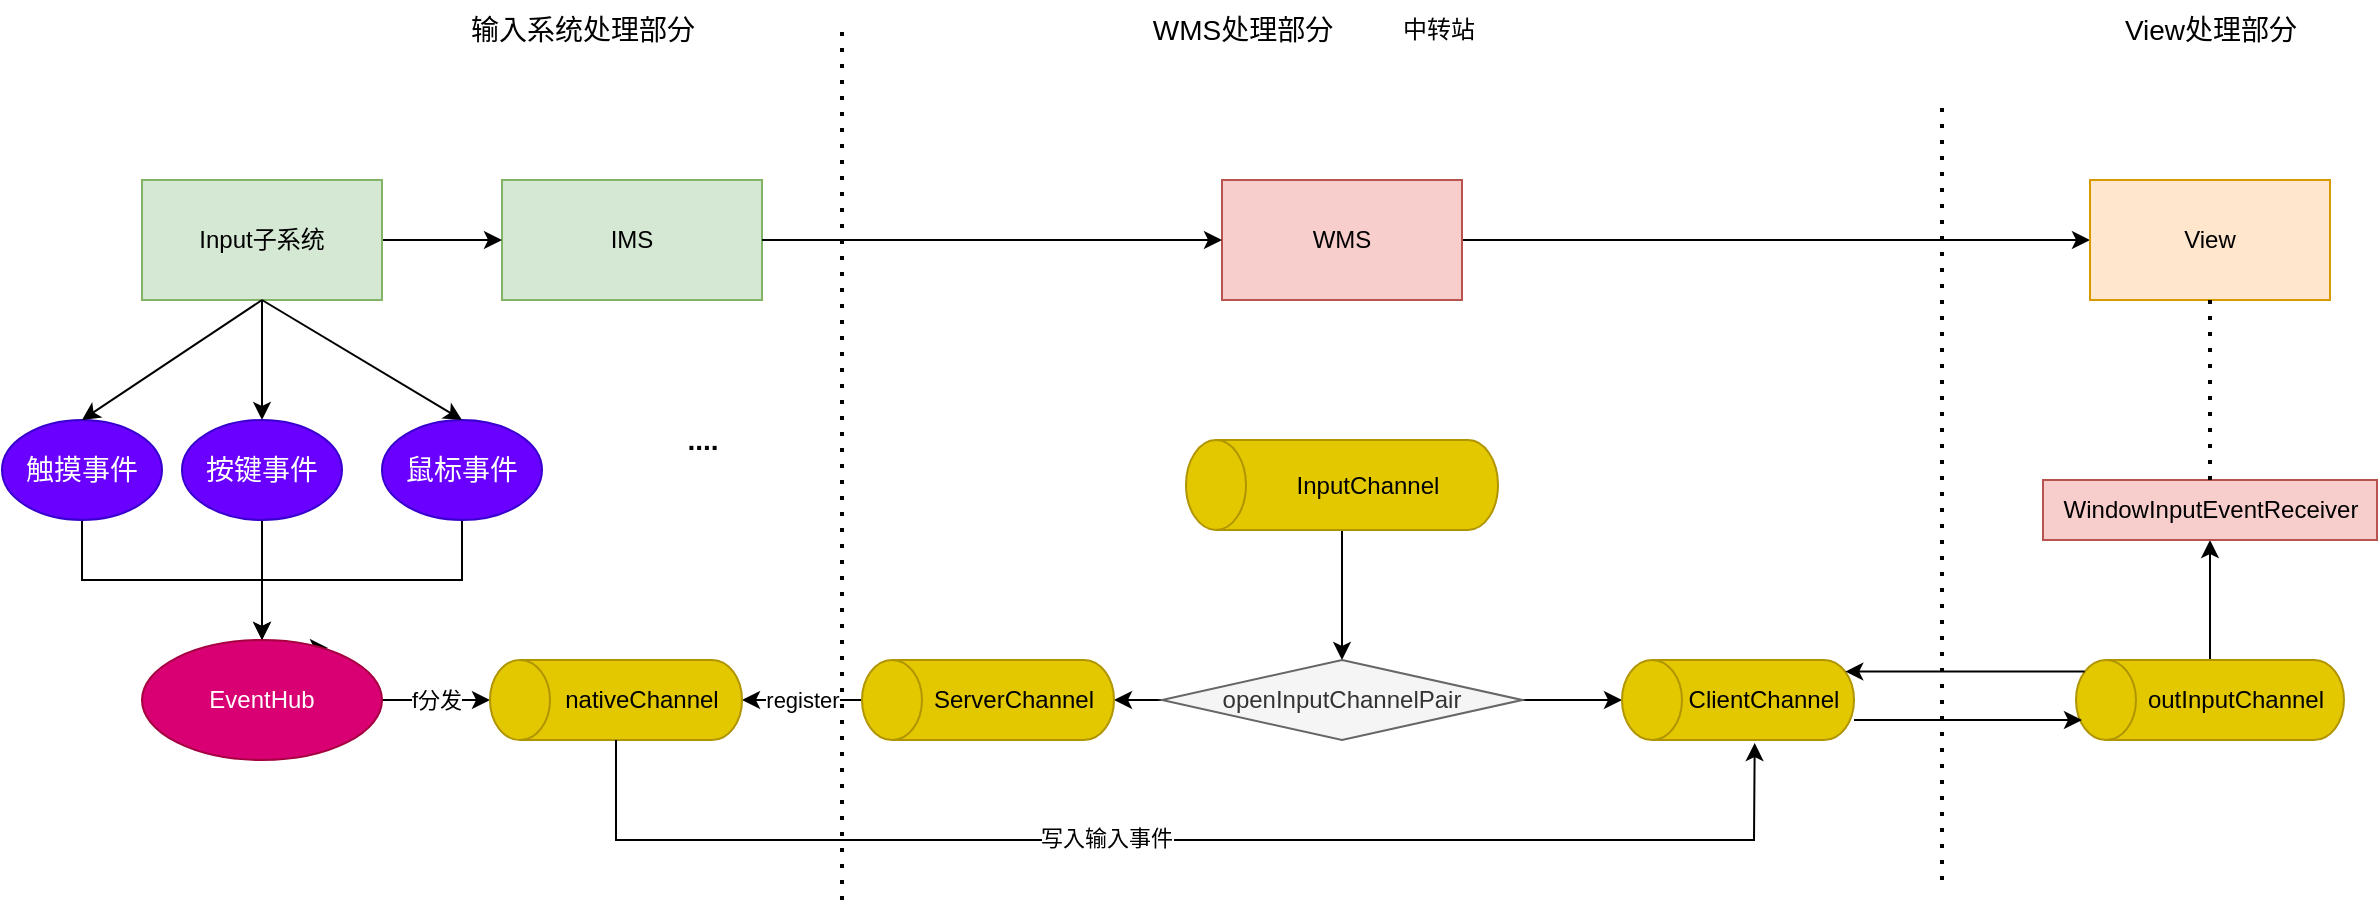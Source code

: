 <mxfile version="20.3.0" type="device"><diagram id="rFhPoaO4-waO1lvvWGCh" name="第 1 页"><mxGraphModel dx="1691" dy="553" grid="1" gridSize="10" guides="1" tooltips="1" connect="1" arrows="1" fold="1" page="1" pageScale="1" pageWidth="827" pageHeight="1169" math="0" shadow="0"><root><mxCell id="0"/><mxCell id="1" parent="0"/><mxCell id="kUE6lCVEM86ghntgf1-x-21" value="" style="edgeStyle=orthogonalEdgeStyle;rounded=0;orthogonalLoop=1;jettySize=auto;html=1;fontSize=12;fontColor=#45B5FF;entryX=0;entryY=0.5;entryDx=0;entryDy=0;" parent="1" source="kUE6lCVEM86ghntgf1-x-22" target="kUE6lCVEM86ghntgf1-x-27" edge="1"><mxGeometry relative="1" as="geometry"><mxPoint x="150" y="280" as="targetPoint"/></mxGeometry></mxCell><mxCell id="kUE6lCVEM86ghntgf1-x-22" value="WMS" style="rounded=0;whiteSpace=wrap;html=1;fillColor=#f8cecc;strokeColor=#b85450;" parent="1" vertex="1"><mxGeometry x="-20" y="240" width="120" height="60" as="geometry"/></mxCell><mxCell id="kUE6lCVEM86ghntgf1-x-23" value="IMS" style="rounded=0;whiteSpace=wrap;html=1;fillColor=#d5e8d4;strokeColor=#82b366;" parent="1" vertex="1"><mxGeometry x="-380" y="240" width="130" height="60" as="geometry"/></mxCell><mxCell id="kUE6lCVEM86ghntgf1-x-24" value="" style="edgeStyle=orthogonalEdgeStyle;rounded=0;orthogonalLoop=1;jettySize=auto;html=1;fontSize=14;fontColor=#000000;" parent="1" source="kUE6lCVEM86ghntgf1-x-26" target="kUE6lCVEM86ghntgf1-x-34" edge="1"><mxGeometry relative="1" as="geometry"/></mxCell><mxCell id="kUE6lCVEM86ghntgf1-x-25" value="" style="edgeStyle=orthogonalEdgeStyle;rounded=0;orthogonalLoop=1;jettySize=auto;html=1;fontSize=14;fontColor=#000000;" parent="1" source="kUE6lCVEM86ghntgf1-x-26" target="kUE6lCVEM86ghntgf1-x-23" edge="1"><mxGeometry relative="1" as="geometry"/></mxCell><mxCell id="kUE6lCVEM86ghntgf1-x-26" value="Input子系统" style="rounded=0;whiteSpace=wrap;html=1;fillColor=#d5e8d4;strokeColor=#82b366;" parent="1" vertex="1"><mxGeometry x="-560" y="240" width="120" height="60" as="geometry"/></mxCell><mxCell id="kUE6lCVEM86ghntgf1-x-27" value="View" style="rounded=0;whiteSpace=wrap;html=1;fillColor=#ffe6cc;strokeColor=#d79b00;" parent="1" vertex="1"><mxGeometry x="414" y="240" width="120" height="60" as="geometry"/></mxCell><mxCell id="kUE6lCVEM86ghntgf1-x-28" value="" style="endArrow=none;dashed=1;html=1;dashPattern=1 3;strokeWidth=2;rounded=0;" parent="1" edge="1"><mxGeometry width="50" height="50" relative="1" as="geometry"><mxPoint x="-210" y="600" as="sourcePoint"/><mxPoint x="-210" y="160" as="targetPoint"/></mxGeometry></mxCell><mxCell id="kUE6lCVEM86ghntgf1-x-29" value="" style="endArrow=none;dashed=1;html=1;dashPattern=1 3;strokeWidth=2;rounded=0;" parent="1" edge="1"><mxGeometry width="50" height="50" relative="1" as="geometry"><mxPoint x="340" y="590" as="sourcePoint"/><mxPoint x="340" y="200" as="targetPoint"/></mxGeometry></mxCell><mxCell id="kUE6lCVEM86ghntgf1-x-30" value="输入系统处理部分" style="text;html=1;align=center;verticalAlign=middle;resizable=0;points=[];autosize=1;strokeColor=none;fillColor=none;fontColor=#000000;fontSize=14;" parent="1" vertex="1"><mxGeometry x="-410" y="150" width="140" height="30" as="geometry"/></mxCell><mxCell id="kUE6lCVEM86ghntgf1-x-31" value="WMS处理部分" style="text;html=1;align=center;verticalAlign=middle;resizable=0;points=[];autosize=1;strokeColor=none;fillColor=none;fontSize=14;" parent="1" vertex="1"><mxGeometry x="-65" y="150" width="110" height="30" as="geometry"/></mxCell><mxCell id="kUE6lCVEM86ghntgf1-x-32" value="View处理部分" style="text;html=1;align=center;verticalAlign=middle;resizable=0;points=[];autosize=1;strokeColor=none;fillColor=none;fontSize=14;" parent="1" vertex="1"><mxGeometry x="419" y="150" width="110" height="30" as="geometry"/></mxCell><mxCell id="d86E16hHDlIFxPqJd285-5" value="" style="edgeStyle=orthogonalEdgeStyle;rounded=0;orthogonalLoop=1;jettySize=auto;html=1;" edge="1" parent="1" source="kUE6lCVEM86ghntgf1-x-33" target="d86E16hHDlIFxPqJd285-3"><mxGeometry relative="1" as="geometry"/></mxCell><mxCell id="kUE6lCVEM86ghntgf1-x-33" value="触摸事件" style="ellipse;whiteSpace=wrap;html=1;fontSize=14;fontColor=#ffffff;fillColor=#6a00ff;strokeColor=#3700CC;" parent="1" vertex="1"><mxGeometry x="-630" y="360" width="80" height="50" as="geometry"/></mxCell><mxCell id="d86E16hHDlIFxPqJd285-6" value="" style="edgeStyle=orthogonalEdgeStyle;rounded=0;orthogonalLoop=1;jettySize=auto;html=1;" edge="1" parent="1" source="kUE6lCVEM86ghntgf1-x-34" target="d86E16hHDlIFxPqJd285-3"><mxGeometry relative="1" as="geometry"/></mxCell><mxCell id="kUE6lCVEM86ghntgf1-x-34" value="按键事件" style="ellipse;whiteSpace=wrap;html=1;fontSize=14;fontColor=#ffffff;fillColor=#6a00ff;strokeColor=#3700CC;" parent="1" vertex="1"><mxGeometry x="-540" y="360" width="80" height="50" as="geometry"/></mxCell><mxCell id="d86E16hHDlIFxPqJd285-7" value="" style="edgeStyle=orthogonalEdgeStyle;rounded=0;orthogonalLoop=1;jettySize=auto;html=1;entryX=0.775;entryY=0.067;entryDx=0;entryDy=0;entryPerimeter=0;" edge="1" parent="1" source="kUE6lCVEM86ghntgf1-x-35" target="d86E16hHDlIFxPqJd285-3"><mxGeometry relative="1" as="geometry"><Array as="points"><mxPoint x="-400" y="440"/><mxPoint x="-500" y="440"/><mxPoint x="-500" y="474"/></Array></mxGeometry></mxCell><mxCell id="kUE6lCVEM86ghntgf1-x-35" value="鼠标事件" style="ellipse;whiteSpace=wrap;html=1;fontSize=14;fontColor=#ffffff;fillColor=#6a00ff;strokeColor=#3700CC;" parent="1" vertex="1"><mxGeometry x="-440" y="360" width="80" height="50" as="geometry"/></mxCell><mxCell id="kUE6lCVEM86ghntgf1-x-36" value="" style="endArrow=classic;html=1;rounded=0;fontSize=14;fontColor=#000000;entryX=0.5;entryY=0;entryDx=0;entryDy=0;" parent="1" target="kUE6lCVEM86ghntgf1-x-33" edge="1"><mxGeometry width="50" height="50" relative="1" as="geometry"><mxPoint x="-500" y="300" as="sourcePoint"/><mxPoint x="-90" y="310" as="targetPoint"/></mxGeometry></mxCell><mxCell id="kUE6lCVEM86ghntgf1-x-37" value="" style="endArrow=classic;html=1;rounded=0;fontSize=14;fontColor=#000000;entryX=0.5;entryY=0;entryDx=0;entryDy=0;exitX=0.5;exitY=1;exitDx=0;exitDy=0;" parent="1" source="kUE6lCVEM86ghntgf1-x-26" target="kUE6lCVEM86ghntgf1-x-35" edge="1"><mxGeometry width="50" height="50" relative="1" as="geometry"><mxPoint x="-436" y="321.02" as="sourcePoint"/><mxPoint x="-520" y="360" as="targetPoint"/></mxGeometry></mxCell><mxCell id="kUE6lCVEM86ghntgf1-x-38" value="...." style="text;html=1;align=center;verticalAlign=middle;resizable=0;points=[];autosize=1;strokeColor=none;fillColor=none;fontSize=14;fontColor=#000000;fontStyle=1" parent="1" vertex="1"><mxGeometry x="-300" y="355" width="40" height="30" as="geometry"/></mxCell><mxCell id="kUE6lCVEM86ghntgf1-x-39" value="" style="endArrow=classic;html=1;rounded=0;fontSize=12;fontColor=#45B5FF;entryX=0;entryY=0.5;entryDx=0;entryDy=0;exitX=1;exitY=0.5;exitDx=0;exitDy=0;" parent="1" source="kUE6lCVEM86ghntgf1-x-23" target="kUE6lCVEM86ghntgf1-x-22" edge="1"><mxGeometry width="50" height="50" relative="1" as="geometry"><mxPoint x="-90" y="360" as="sourcePoint"/><mxPoint x="-40" y="310" as="targetPoint"/></mxGeometry></mxCell><mxCell id="kUE6lCVEM86ghntgf1-x-40" value="中转站" style="text;html=1;align=center;verticalAlign=middle;resizable=0;points=[];autosize=1;strokeColor=none;fillColor=none;fontSize=12;fontColor=#000000;" parent="1" vertex="1"><mxGeometry x="58" y="150" width="60" height="30" as="geometry"/></mxCell><mxCell id="kUE6lCVEM86ghntgf1-x-64" value="" style="edgeStyle=orthogonalEdgeStyle;rounded=0;orthogonalLoop=1;jettySize=auto;html=1;" parent="1" source="kUE6lCVEM86ghntgf1-x-45" target="kUE6lCVEM86ghntgf1-x-63" edge="1"><mxGeometry relative="1" as="geometry"/></mxCell><mxCell id="kUE6lCVEM86ghntgf1-x-45" value="outInputChannel" style="shape=cylinder3;whiteSpace=wrap;html=1;boundedLbl=1;backgroundOutline=1;size=15;direction=north;fillColor=#e3c800;fontColor=#000000;strokeColor=#B09500;" parent="1" vertex="1"><mxGeometry x="407" y="480" width="134" height="40" as="geometry"/></mxCell><mxCell id="kUE6lCVEM86ghntgf1-x-49" value="" style="edgeStyle=orthogonalEdgeStyle;rounded=0;orthogonalLoop=1;jettySize=auto;html=1;" parent="1" source="kUE6lCVEM86ghntgf1-x-46" target="kUE6lCVEM86ghntgf1-x-48" edge="1"><mxGeometry relative="1" as="geometry"/></mxCell><mxCell id="kUE6lCVEM86ghntgf1-x-46" value="InputChannel" style="shape=cylinder3;whiteSpace=wrap;html=1;boundedLbl=1;backgroundOutline=1;size=15;direction=north;fillColor=#e3c800;strokeColor=#B09500;fontColor=#000000;" parent="1" vertex="1"><mxGeometry x="-38" y="370" width="156" height="45" as="geometry"/></mxCell><mxCell id="kUE6lCVEM86ghntgf1-x-54" value="" style="edgeStyle=orthogonalEdgeStyle;rounded=0;orthogonalLoop=1;jettySize=auto;html=1;" parent="1" source="kUE6lCVEM86ghntgf1-x-48" target="kUE6lCVEM86ghntgf1-x-53" edge="1"><mxGeometry relative="1" as="geometry"/></mxCell><mxCell id="kUE6lCVEM86ghntgf1-x-58" value="" style="edgeStyle=orthogonalEdgeStyle;rounded=0;orthogonalLoop=1;jettySize=auto;html=1;" parent="1" source="kUE6lCVEM86ghntgf1-x-48" target="kUE6lCVEM86ghntgf1-x-57" edge="1"><mxGeometry relative="1" as="geometry"/></mxCell><mxCell id="kUE6lCVEM86ghntgf1-x-48" value="openInputChannelPair" style="rhombus;whiteSpace=wrap;html=1;fillColor=#f5f5f5;fontColor=#333333;strokeColor=#666666;" parent="1" vertex="1"><mxGeometry x="-50" y="480" width="180" height="40" as="geometry"/></mxCell><mxCell id="kUE6lCVEM86ghntgf1-x-55" value="" style="edgeStyle=orthogonalEdgeStyle;rounded=0;orthogonalLoop=1;jettySize=auto;html=1;" parent="1" source="kUE6lCVEM86ghntgf1-x-53" edge="1"><mxGeometry relative="1" as="geometry"><Array as="points"><mxPoint x="360" y="510"/><mxPoint x="360" y="510"/></Array><mxPoint x="410" y="510" as="targetPoint"/></mxGeometry></mxCell><mxCell id="kUE6lCVEM86ghntgf1-x-53" value="ClientChannel" style="shape=cylinder3;whiteSpace=wrap;html=1;boundedLbl=1;backgroundOutline=1;size=15;direction=north;fillColor=#e3c800;fontColor=#000000;strokeColor=#B09500;" parent="1" vertex="1"><mxGeometry x="180" y="480" width="116" height="40" as="geometry"/></mxCell><mxCell id="kUE6lCVEM86ghntgf1-x-56" value="" style="edgeStyle=orthogonalEdgeStyle;rounded=0;orthogonalLoop=1;jettySize=auto;html=1;entryX=0.855;entryY=1;entryDx=0;entryDy=-4.35;entryPerimeter=0;exitX=0.855;exitY=0;exitDx=0;exitDy=4.35;exitPerimeter=0;" parent="1" source="kUE6lCVEM86ghntgf1-x-45" edge="1" target="kUE6lCVEM86ghntgf1-x-53"><mxGeometry relative="1" as="geometry"><mxPoint x="400" y="486" as="sourcePoint"/><mxPoint x="316" y="490" as="targetPoint"/></mxGeometry></mxCell><mxCell id="kUE6lCVEM86ghntgf1-x-60" value="register" style="edgeStyle=orthogonalEdgeStyle;rounded=0;orthogonalLoop=1;jettySize=auto;html=1;" parent="1" source="kUE6lCVEM86ghntgf1-x-57" target="kUE6lCVEM86ghntgf1-x-59" edge="1"><mxGeometry relative="1" as="geometry"/></mxCell><mxCell id="kUE6lCVEM86ghntgf1-x-57" value="ServerChannel" style="shape=cylinder3;whiteSpace=wrap;html=1;boundedLbl=1;backgroundOutline=1;size=15;direction=north;fillColor=#e3c800;fontColor=#000000;strokeColor=#B09500;" parent="1" vertex="1"><mxGeometry x="-200" y="480" width="126" height="40" as="geometry"/></mxCell><mxCell id="d86E16hHDlIFxPqJd285-4" value="f分发" style="edgeStyle=orthogonalEdgeStyle;rounded=0;orthogonalLoop=1;jettySize=auto;html=1;" edge="1" parent="1" source="d86E16hHDlIFxPqJd285-3" target="kUE6lCVEM86ghntgf1-x-59"><mxGeometry relative="1" as="geometry"/></mxCell><mxCell id="kUE6lCVEM86ghntgf1-x-59" value="nativeChannel" style="shape=cylinder3;whiteSpace=wrap;html=1;boundedLbl=1;backgroundOutline=1;size=15;direction=north;fillColor=#e3c800;fontColor=#000000;strokeColor=#B09500;" parent="1" vertex="1"><mxGeometry x="-386" y="480" width="126" height="40" as="geometry"/></mxCell><mxCell id="kUE6lCVEM86ghntgf1-x-61" value="" style="endArrow=classic;html=1;rounded=0;exitX=0;exitY=0.5;exitDx=0;exitDy=0;exitPerimeter=0;entryX=-0.038;entryY=0.572;entryDx=0;entryDy=0;entryPerimeter=0;" parent="1" source="kUE6lCVEM86ghntgf1-x-59" target="kUE6lCVEM86ghntgf1-x-53" edge="1"><mxGeometry width="50" height="50" relative="1" as="geometry"><mxPoint x="-100" y="510" as="sourcePoint"/><mxPoint x="260" y="560" as="targetPoint"/><Array as="points"><mxPoint x="-323" y="570"/><mxPoint x="246" y="570"/></Array></mxGeometry></mxCell><mxCell id="kUE6lCVEM86ghntgf1-x-62" value="写入输入事件" style="edgeLabel;html=1;align=center;verticalAlign=middle;resizable=0;points=[];" parent="kUE6lCVEM86ghntgf1-x-61" vertex="1" connectable="0"><mxGeometry x="-0.116" y="1" relative="1" as="geometry"><mxPoint as="offset"/></mxGeometry></mxCell><mxCell id="kUE6lCVEM86ghntgf1-x-63" value="WindowInputEventReceiver" style="whiteSpace=wrap;html=1;fillColor=#f8cecc;strokeColor=#b85450;" parent="1" vertex="1"><mxGeometry x="390.5" y="390" width="167" height="30" as="geometry"/></mxCell><mxCell id="kUE6lCVEM86ghntgf1-x-65" value="" style="endArrow=none;dashed=1;html=1;dashPattern=1 3;strokeWidth=2;rounded=0;entryX=0.5;entryY=1;entryDx=0;entryDy=0;" parent="1" target="kUE6lCVEM86ghntgf1-x-27" edge="1"><mxGeometry width="50" height="50" relative="1" as="geometry"><mxPoint x="474" y="390" as="sourcePoint"/><mxPoint x="470" y="340" as="targetPoint"/></mxGeometry></mxCell><mxCell id="d86E16hHDlIFxPqJd285-3" value="EventHub" style="ellipse;whiteSpace=wrap;html=1;fillColor=#d80073;strokeColor=#A50040;fontColor=#ffffff;" vertex="1" parent="1"><mxGeometry x="-560" y="470" width="120" height="60" as="geometry"/></mxCell></root></mxGraphModel></diagram></mxfile>